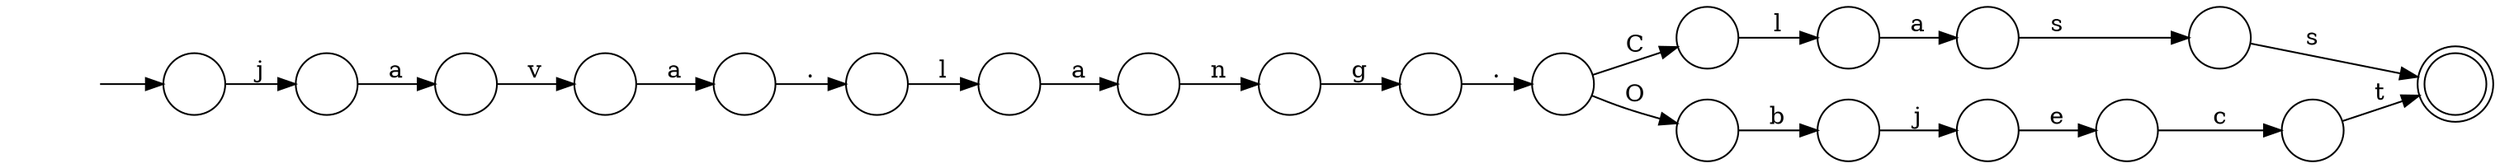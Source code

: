 digraph Automaton {
  rankdir = LR;
  0 [shape=circle,label=""];
  0 -> 12 [label="c"]
  1 [shape=circle,label=""];
  1 -> 7 [label="."]
  2 [shape=circle,label=""];
  2 -> 0 [label="e"]
  3 [shape=circle,label=""];
  3 -> 14 [label="n"]
  4 [shape=circle,label=""];
  4 -> 3 [label="a"]
  5 [shape=doublecircle,label=""];
  6 [shape=circle,label=""];
  6 -> 1 [label="a"]
  7 [shape=circle,label=""];
  7 -> 4 [label="l"]
  8 [shape=circle,label=""];
  initial [shape=plaintext,label=""];
  initial -> 8
  8 -> 19 [label="j"]
  9 [shape=circle,label=""];
  9 -> 2 [label="j"]
  10 [shape=circle,label=""];
  10 -> 15 [label="s"]
  11 [shape=circle,label=""];
  11 -> 17 [label="l"]
  12 [shape=circle,label=""];
  12 -> 5 [label="t"]
  13 [shape=circle,label=""];
  13 -> 6 [label="v"]
  14 [shape=circle,label=""];
  14 -> 20 [label="g"]
  15 [shape=circle,label=""];
  15 -> 5 [label="s"]
  16 [shape=circle,label=""];
  16 -> 9 [label="b"]
  17 [shape=circle,label=""];
  17 -> 10 [label="a"]
  18 [shape=circle,label=""];
  18 -> 16 [label="O"]
  18 -> 11 [label="C"]
  19 [shape=circle,label=""];
  19 -> 13 [label="a"]
  20 [shape=circle,label=""];
  20 -> 18 [label="."]
}
